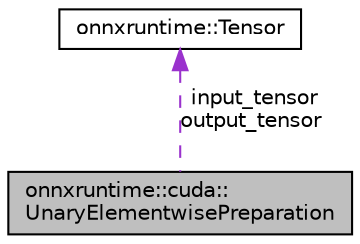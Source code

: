 digraph "onnxruntime::cuda::UnaryElementwisePreparation"
{
  edge [fontname="Helvetica",fontsize="10",labelfontname="Helvetica",labelfontsize="10"];
  node [fontname="Helvetica",fontsize="10",shape=record];
  Node1 [label="onnxruntime::cuda::\lUnaryElementwisePreparation",height=0.2,width=0.4,color="black", fillcolor="grey75", style="filled", fontcolor="black"];
  Node2 -> Node1 [dir="back",color="darkorchid3",fontsize="10",style="dashed",label=" input_tensor\noutput_tensor" ,fontname="Helvetica"];
  Node2 [label="onnxruntime::Tensor",height=0.2,width=0.4,color="black", fillcolor="white", style="filled",URL="$classonnxruntime_1_1Tensor.html"];
}
